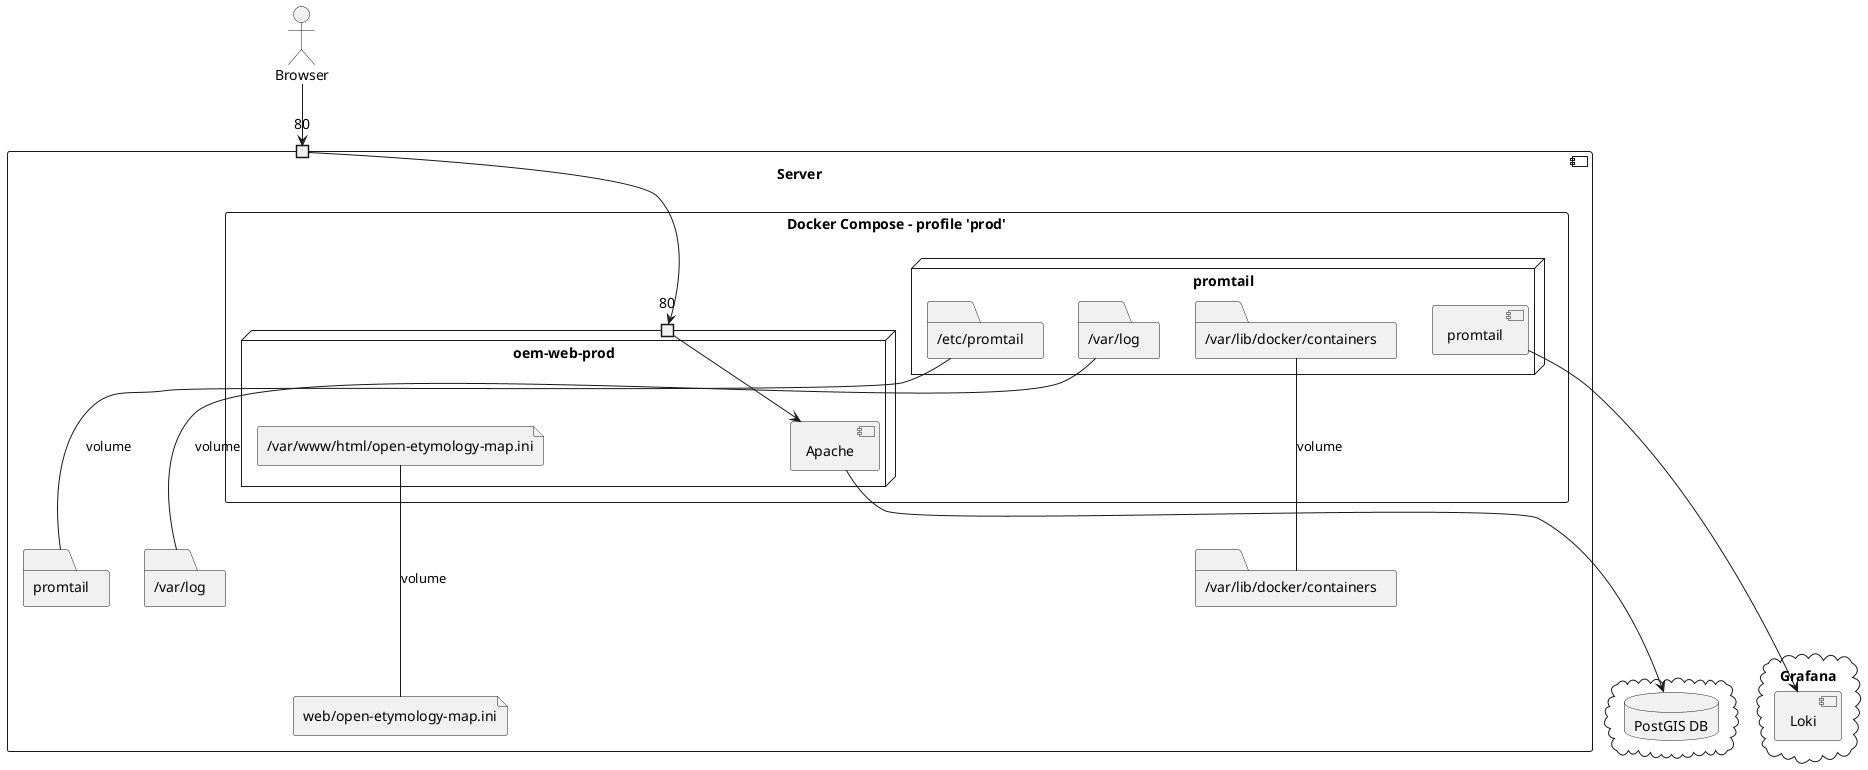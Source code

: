 @startuml prod_deployment

component Server {
  port "80" as 80docker
  rectangle "Docker Compose - profile 'prod'" as docker {
    node promtail {
      component promtail as promInst
      folder "/etc/promtail" as promRem
      folder "/var/log" as logRem
      folder "/var/lib/docker/containers" as contRem
    }
    node "oem-web-prod" {
      port "80" as 80webProd
      component Apache
      file "/var/www/html/open-etymology-map.ini" as iniRem
    }
  }
  file "web/open-etymology-map.ini" as iniLoc
  folder "promtail" as promLoc
  folder "/var/log" as logLoc
  folder "/var/lib/docker/containers" as contLoc
}
cloud Grafana {
  component Loki
}
actor Browser
cloud {
  database "PostGIS DB" as db
}

iniRem --- iniLoc : volume
promRem --- promLoc : volume
logRem --- logLoc : volume
contRem --- contLoc : volume

Apache ---> db

Browser --> 80docker

80docker --> 80webProd

80webProd --> Apache
promInst ----> Loki

@enduml
